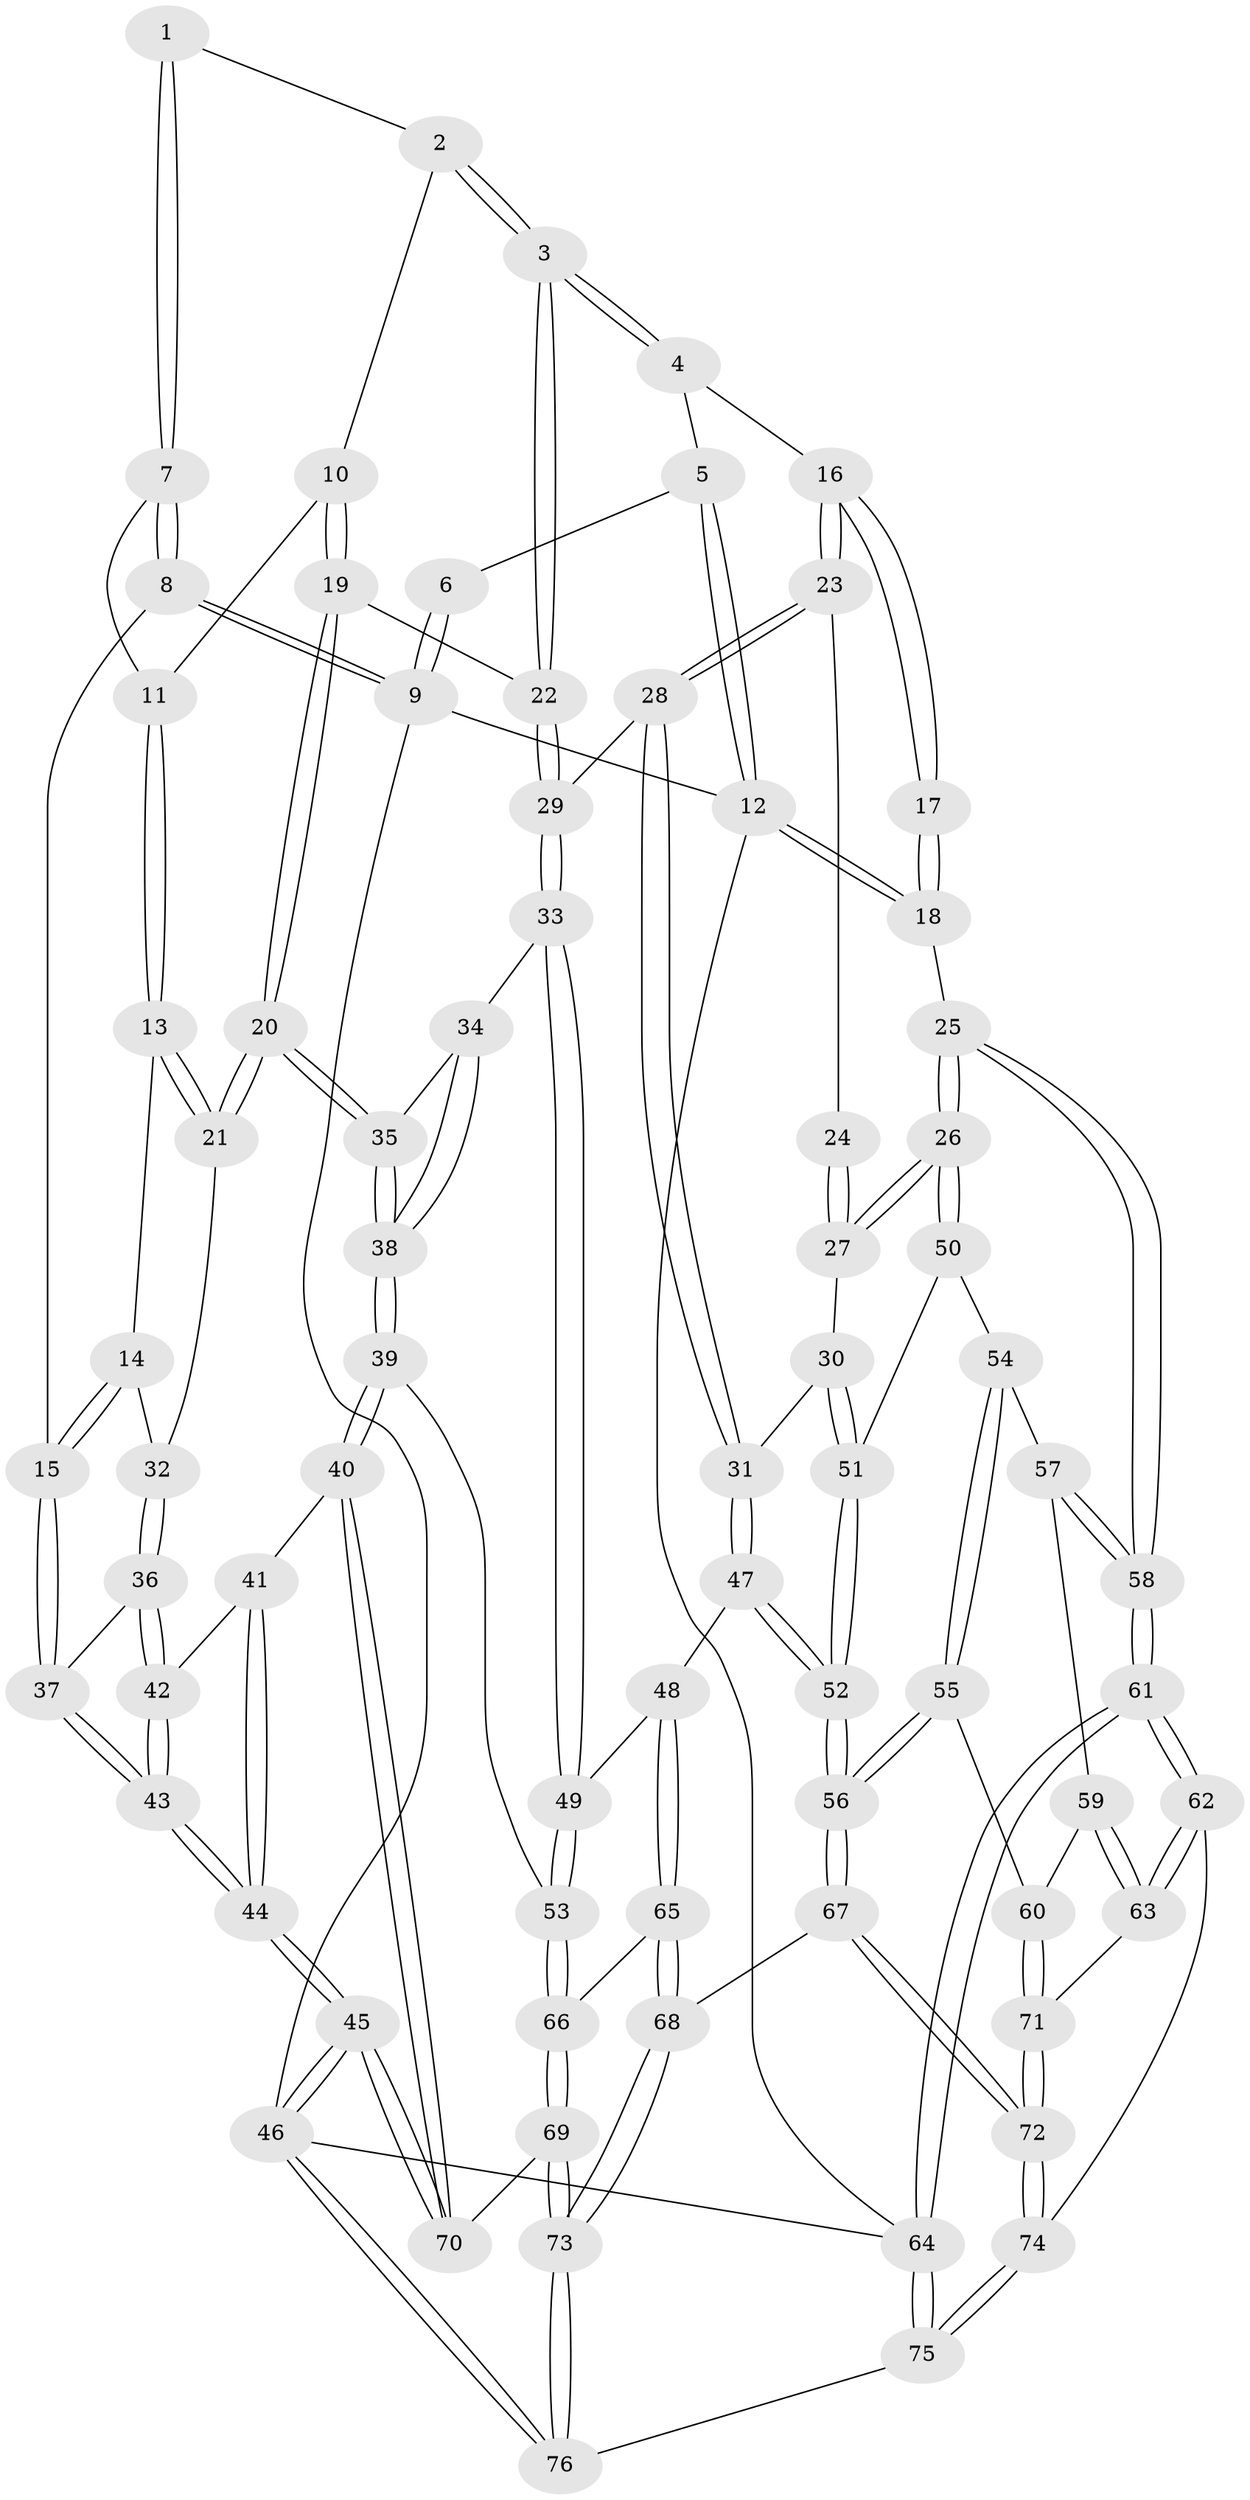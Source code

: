 // Generated by graph-tools (version 1.1) at 2025/27/03/15/25 16:27:56]
// undirected, 76 vertices, 187 edges
graph export_dot {
graph [start="1"]
  node [color=gray90,style=filled];
  1 [pos="+0.24193167610032223+0.10320550457505161"];
  2 [pos="+0.24821331963435433+0.1112864693426319"];
  3 [pos="+0.46261444333150653+0.11483594086953285"];
  4 [pos="+0.5896448033578842+0"];
  5 [pos="+0.5874405296876797+0"];
  6 [pos="+0.16890664233600577+0"];
  7 [pos="+0.07424398390167775+0.09124027932737243"];
  8 [pos="+0+0"];
  9 [pos="+0+0"];
  10 [pos="+0.20673964608616013+0.20323593533622442"];
  11 [pos="+0.19189335306245242+0.20226939262298974"];
  12 [pos="+1+0"];
  13 [pos="+0.1132407132491057+0.26227825641583963"];
  14 [pos="+0+0.21534435663765805"];
  15 [pos="+0+0.10300469746826255"];
  16 [pos="+0.6582984837816761+0.046774561594101795"];
  17 [pos="+0.939032462706957+0.11583423974871587"];
  18 [pos="+1+0.027336804666055436"];
  19 [pos="+0.32724100902049663+0.3210466714389303"];
  20 [pos="+0.17680202709219978+0.3992302521502559"];
  21 [pos="+0.17391217381332105+0.3987574726735561"];
  22 [pos="+0.384790581757237+0.3211764575362746"];
  23 [pos="+0.7026986778784463+0.18464963836379047"];
  24 [pos="+0.8907221045404623+0.23288554481858756"];
  25 [pos="+1+0.4284828660855069"];
  26 [pos="+1+0.4220496431139968"];
  27 [pos="+0.9879173067763478+0.39521699454442577"];
  28 [pos="+0.709356996068136+0.3838717726081097"];
  29 [pos="+0.40461475794472274+0.3505895322310018"];
  30 [pos="+0.7729105333912537+0.4092189966564856"];
  31 [pos="+0.7228159877529315+0.40549979420477766"];
  32 [pos="+0.14241548051044167+0.4073043203637126"];
  33 [pos="+0.4120596426355403+0.47517887841652795"];
  34 [pos="+0.30342058119983695+0.4976457686103108"];
  35 [pos="+0.1937025370772063+0.453362023218303"];
  36 [pos="+0.02066530712697743+0.4640314699452821"];
  37 [pos="+0+0.4220121808763049"];
  38 [pos="+0.20880274986026567+0.5618766483746742"];
  39 [pos="+0.2033915331516257+0.6162124175795216"];
  40 [pos="+0.1550097356455317+0.6526729684108677"];
  41 [pos="+0.11601529563622526+0.6306471361241933"];
  42 [pos="+0.11346733934007087+0.6284562019483466"];
  43 [pos="+0+0.6277967972378683"];
  44 [pos="+0+0.8787982303480905"];
  45 [pos="+0+1"];
  46 [pos="+0+1"];
  47 [pos="+0.6562820984635724+0.5858005014637917"];
  48 [pos="+0.5574604459680226+0.5979560175877069"];
  49 [pos="+0.44570597859285976+0.5890536519251297"];
  50 [pos="+0.8602368143962691+0.5744182102699638"];
  51 [pos="+0.8556314589380981+0.5709248572382997"];
  52 [pos="+0.6571345340439128+0.5869615106475129"];
  53 [pos="+0.4128120223260081+0.6265871187301699"];
  54 [pos="+0.8613667922878226+0.6196358153246245"];
  55 [pos="+0.724764196138865+0.6872441484757542"];
  56 [pos="+0.7181344105751152+0.6866808669156038"];
  57 [pos="+0.9353322763591717+0.6452641814985185"];
  58 [pos="+1+0.5902037602818367"];
  59 [pos="+0.9052927611336226+0.6799408229131229"];
  60 [pos="+0.8225607820919959+0.7282467230721771"];
  61 [pos="+1+0.8006471635139004"];
  62 [pos="+1+0.8113385837442069"];
  63 [pos="+0.9211864655436598+0.7849446247754699"];
  64 [pos="+1+1"];
  65 [pos="+0.5505260051347424+0.7664869293711546"];
  66 [pos="+0.4027904221270316+0.7155308852654354"];
  67 [pos="+0.6783847274963383+0.8283970922094127"];
  68 [pos="+0.597730594816558+0.8613244249841123"];
  69 [pos="+0.3466873900972814+0.9153362503179195"];
  70 [pos="+0.15371727742563238+0.7832844532325429"];
  71 [pos="+0.8722713230196846+0.7822718281401658"];
  72 [pos="+0.7945429919547121+0.9293741170823441"];
  73 [pos="+0.39540900856806+1"];
  74 [pos="+0.8039868556164295+0.947434088664654"];
  75 [pos="+0.8670957420525335+1"];
  76 [pos="+0.3895934223287831+1"];
  1 -- 2;
  1 -- 7;
  1 -- 7;
  2 -- 3;
  2 -- 3;
  2 -- 10;
  3 -- 4;
  3 -- 4;
  3 -- 22;
  3 -- 22;
  4 -- 5;
  4 -- 16;
  5 -- 6;
  5 -- 12;
  5 -- 12;
  6 -- 9;
  6 -- 9;
  7 -- 8;
  7 -- 8;
  7 -- 11;
  8 -- 9;
  8 -- 9;
  8 -- 15;
  9 -- 12;
  9 -- 46;
  10 -- 11;
  10 -- 19;
  10 -- 19;
  11 -- 13;
  11 -- 13;
  12 -- 18;
  12 -- 18;
  12 -- 64;
  13 -- 14;
  13 -- 21;
  13 -- 21;
  14 -- 15;
  14 -- 15;
  14 -- 32;
  15 -- 37;
  15 -- 37;
  16 -- 17;
  16 -- 17;
  16 -- 23;
  16 -- 23;
  17 -- 18;
  17 -- 18;
  18 -- 25;
  19 -- 20;
  19 -- 20;
  19 -- 22;
  20 -- 21;
  20 -- 21;
  20 -- 35;
  20 -- 35;
  21 -- 32;
  22 -- 29;
  22 -- 29;
  23 -- 24;
  23 -- 28;
  23 -- 28;
  24 -- 27;
  24 -- 27;
  25 -- 26;
  25 -- 26;
  25 -- 58;
  25 -- 58;
  26 -- 27;
  26 -- 27;
  26 -- 50;
  26 -- 50;
  27 -- 30;
  28 -- 29;
  28 -- 31;
  28 -- 31;
  29 -- 33;
  29 -- 33;
  30 -- 31;
  30 -- 51;
  30 -- 51;
  31 -- 47;
  31 -- 47;
  32 -- 36;
  32 -- 36;
  33 -- 34;
  33 -- 49;
  33 -- 49;
  34 -- 35;
  34 -- 38;
  34 -- 38;
  35 -- 38;
  35 -- 38;
  36 -- 37;
  36 -- 42;
  36 -- 42;
  37 -- 43;
  37 -- 43;
  38 -- 39;
  38 -- 39;
  39 -- 40;
  39 -- 40;
  39 -- 53;
  40 -- 41;
  40 -- 70;
  40 -- 70;
  41 -- 42;
  41 -- 44;
  41 -- 44;
  42 -- 43;
  42 -- 43;
  43 -- 44;
  43 -- 44;
  44 -- 45;
  44 -- 45;
  45 -- 46;
  45 -- 46;
  45 -- 70;
  45 -- 70;
  46 -- 76;
  46 -- 76;
  46 -- 64;
  47 -- 48;
  47 -- 52;
  47 -- 52;
  48 -- 49;
  48 -- 65;
  48 -- 65;
  49 -- 53;
  49 -- 53;
  50 -- 51;
  50 -- 54;
  51 -- 52;
  51 -- 52;
  52 -- 56;
  52 -- 56;
  53 -- 66;
  53 -- 66;
  54 -- 55;
  54 -- 55;
  54 -- 57;
  55 -- 56;
  55 -- 56;
  55 -- 60;
  56 -- 67;
  56 -- 67;
  57 -- 58;
  57 -- 58;
  57 -- 59;
  58 -- 61;
  58 -- 61;
  59 -- 60;
  59 -- 63;
  59 -- 63;
  60 -- 71;
  60 -- 71;
  61 -- 62;
  61 -- 62;
  61 -- 64;
  61 -- 64;
  62 -- 63;
  62 -- 63;
  62 -- 74;
  63 -- 71;
  64 -- 75;
  64 -- 75;
  65 -- 66;
  65 -- 68;
  65 -- 68;
  66 -- 69;
  66 -- 69;
  67 -- 68;
  67 -- 72;
  67 -- 72;
  68 -- 73;
  68 -- 73;
  69 -- 70;
  69 -- 73;
  69 -- 73;
  71 -- 72;
  71 -- 72;
  72 -- 74;
  72 -- 74;
  73 -- 76;
  73 -- 76;
  74 -- 75;
  74 -- 75;
  75 -- 76;
}
